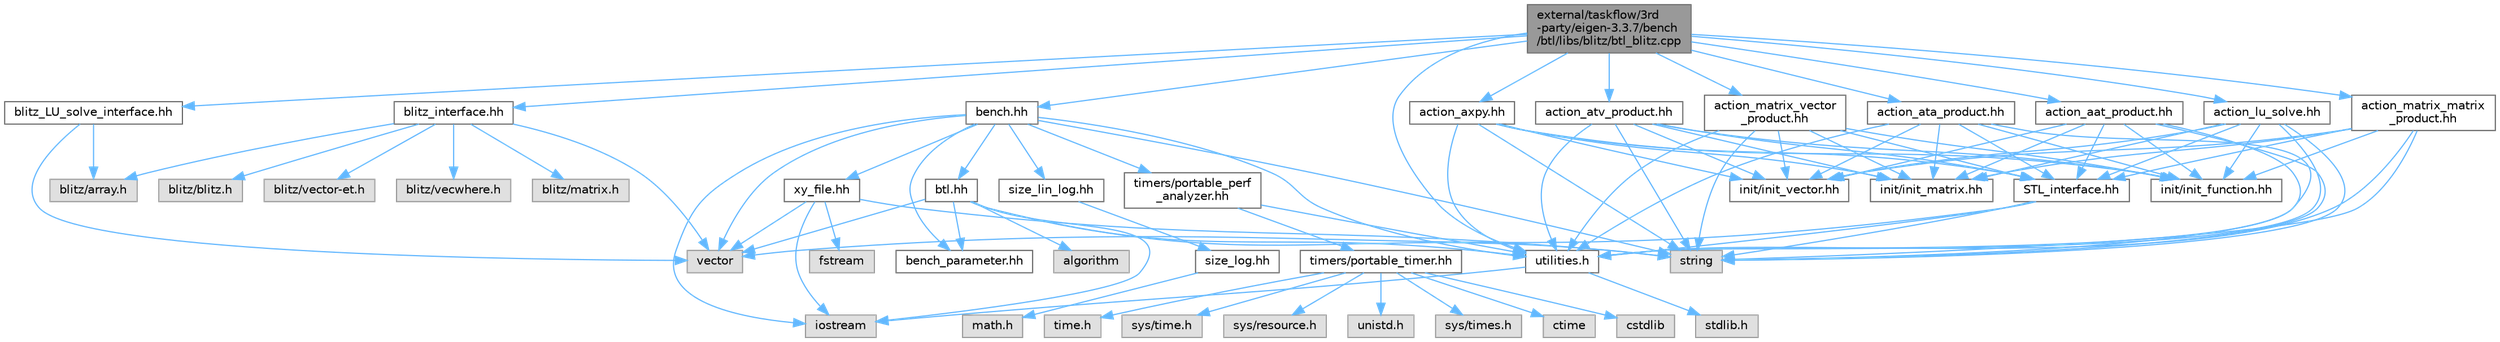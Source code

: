 digraph "external/taskflow/3rd-party/eigen-3.3.7/bench/btl/libs/blitz/btl_blitz.cpp"
{
 // LATEX_PDF_SIZE
  bgcolor="transparent";
  edge [fontname=Helvetica,fontsize=10,labelfontname=Helvetica,labelfontsize=10];
  node [fontname=Helvetica,fontsize=10,shape=box,height=0.2,width=0.4];
  Node1 [id="Node000001",label="external/taskflow/3rd\l-party/eigen-3.3.7/bench\l/btl/libs/blitz/btl_blitz.cpp",height=0.2,width=0.4,color="gray40", fillcolor="grey60", style="filled", fontcolor="black",tooltip=" "];
  Node1 -> Node2 [id="edge97_Node000001_Node000002",color="steelblue1",style="solid",tooltip=" "];
  Node2 [id="Node000002",label="utilities.h",height=0.2,width=0.4,color="grey40", fillcolor="white", style="filled",URL="$utilities_8h.html",tooltip=" "];
  Node2 -> Node3 [id="edge98_Node000002_Node000003",color="steelblue1",style="solid",tooltip=" "];
  Node3 [id="Node000003",label="stdlib.h",height=0.2,width=0.4,color="grey60", fillcolor="#E0E0E0", style="filled",tooltip=" "];
  Node2 -> Node4 [id="edge99_Node000002_Node000004",color="steelblue1",style="solid",tooltip=" "];
  Node4 [id="Node000004",label="iostream",height=0.2,width=0.4,color="grey60", fillcolor="#E0E0E0", style="filled",tooltip=" "];
  Node1 -> Node5 [id="edge100_Node000001_Node000005",color="steelblue1",style="solid",tooltip=" "];
  Node5 [id="Node000005",label="blitz_interface.hh",height=0.2,width=0.4,color="grey40", fillcolor="white", style="filled",URL="$blitz__interface_8hh.html",tooltip=" "];
  Node5 -> Node6 [id="edge101_Node000005_Node000006",color="steelblue1",style="solid",tooltip=" "];
  Node6 [id="Node000006",label="blitz/blitz.h",height=0.2,width=0.4,color="grey60", fillcolor="#E0E0E0", style="filled",tooltip=" "];
  Node5 -> Node7 [id="edge102_Node000005_Node000007",color="steelblue1",style="solid",tooltip=" "];
  Node7 [id="Node000007",label="blitz/array.h",height=0.2,width=0.4,color="grey60", fillcolor="#E0E0E0", style="filled",tooltip=" "];
  Node5 -> Node8 [id="edge103_Node000005_Node000008",color="steelblue1",style="solid",tooltip=" "];
  Node8 [id="Node000008",label="blitz/vector-et.h",height=0.2,width=0.4,color="grey60", fillcolor="#E0E0E0", style="filled",tooltip=" "];
  Node5 -> Node9 [id="edge104_Node000005_Node000009",color="steelblue1",style="solid",tooltip=" "];
  Node9 [id="Node000009",label="blitz/vecwhere.h",height=0.2,width=0.4,color="grey60", fillcolor="#E0E0E0", style="filled",tooltip=" "];
  Node5 -> Node10 [id="edge105_Node000005_Node000010",color="steelblue1",style="solid",tooltip=" "];
  Node10 [id="Node000010",label="blitz/matrix.h",height=0.2,width=0.4,color="grey60", fillcolor="#E0E0E0", style="filled",tooltip=" "];
  Node5 -> Node11 [id="edge106_Node000005_Node000011",color="steelblue1",style="solid",tooltip=" "];
  Node11 [id="Node000011",label="vector",height=0.2,width=0.4,color="grey60", fillcolor="#E0E0E0", style="filled",tooltip=" "];
  Node1 -> Node12 [id="edge107_Node000001_Node000012",color="steelblue1",style="solid",tooltip=" "];
  Node12 [id="Node000012",label="blitz_LU_solve_interface.hh",height=0.2,width=0.4,color="grey40", fillcolor="white", style="filled",URL="$blitz___l_u__solve__interface_8hh.html",tooltip=" "];
  Node12 -> Node7 [id="edge108_Node000012_Node000007",color="steelblue1",style="solid",tooltip=" "];
  Node12 -> Node11 [id="edge109_Node000012_Node000011",color="steelblue1",style="solid",tooltip=" "];
  Node1 -> Node13 [id="edge110_Node000001_Node000013",color="steelblue1",style="solid",tooltip=" "];
  Node13 [id="Node000013",label="bench.hh",height=0.2,width=0.4,color="grey40", fillcolor="white", style="filled",URL="$bench_8hh.html",tooltip=" "];
  Node13 -> Node14 [id="edge111_Node000013_Node000014",color="steelblue1",style="solid",tooltip=" "];
  Node14 [id="Node000014",label="btl.hh",height=0.2,width=0.4,color="grey40", fillcolor="white", style="filled",URL="$btl_8hh.html",tooltip=" "];
  Node14 -> Node15 [id="edge112_Node000014_Node000015",color="steelblue1",style="solid",tooltip=" "];
  Node15 [id="Node000015",label="bench_parameter.hh",height=0.2,width=0.4,color="grey40", fillcolor="white", style="filled",URL="$bench__parameter_8hh.html",tooltip=" "];
  Node14 -> Node4 [id="edge113_Node000014_Node000004",color="steelblue1",style="solid",tooltip=" "];
  Node14 -> Node16 [id="edge114_Node000014_Node000016",color="steelblue1",style="solid",tooltip=" "];
  Node16 [id="Node000016",label="algorithm",height=0.2,width=0.4,color="grey60", fillcolor="#E0E0E0", style="filled",tooltip=" "];
  Node14 -> Node11 [id="edge115_Node000014_Node000011",color="steelblue1",style="solid",tooltip=" "];
  Node14 -> Node17 [id="edge116_Node000014_Node000017",color="steelblue1",style="solid",tooltip=" "];
  Node17 [id="Node000017",label="string",height=0.2,width=0.4,color="grey60", fillcolor="#E0E0E0", style="filled",tooltip=" "];
  Node14 -> Node2 [id="edge117_Node000014_Node000002",color="steelblue1",style="solid",tooltip=" "];
  Node13 -> Node15 [id="edge118_Node000013_Node000015",color="steelblue1",style="solid",tooltip=" "];
  Node13 -> Node4 [id="edge119_Node000013_Node000004",color="steelblue1",style="solid",tooltip=" "];
  Node13 -> Node2 [id="edge120_Node000013_Node000002",color="steelblue1",style="solid",tooltip=" "];
  Node13 -> Node18 [id="edge121_Node000013_Node000018",color="steelblue1",style="solid",tooltip=" "];
  Node18 [id="Node000018",label="size_lin_log.hh",height=0.2,width=0.4,color="grey40", fillcolor="white", style="filled",URL="$size__lin__log_8hh.html",tooltip=" "];
  Node18 -> Node19 [id="edge122_Node000018_Node000019",color="steelblue1",style="solid",tooltip=" "];
  Node19 [id="Node000019",label="size_log.hh",height=0.2,width=0.4,color="grey40", fillcolor="white", style="filled",URL="$size__log_8hh.html",tooltip=" "];
  Node19 -> Node20 [id="edge123_Node000019_Node000020",color="steelblue1",style="solid",tooltip=" "];
  Node20 [id="Node000020",label="math.h",height=0.2,width=0.4,color="grey60", fillcolor="#E0E0E0", style="filled",tooltip=" "];
  Node13 -> Node21 [id="edge124_Node000013_Node000021",color="steelblue1",style="solid",tooltip=" "];
  Node21 [id="Node000021",label="xy_file.hh",height=0.2,width=0.4,color="grey40", fillcolor="white", style="filled",URL="$xy__file_8hh.html",tooltip=" "];
  Node21 -> Node22 [id="edge125_Node000021_Node000022",color="steelblue1",style="solid",tooltip=" "];
  Node22 [id="Node000022",label="fstream",height=0.2,width=0.4,color="grey60", fillcolor="#E0E0E0", style="filled",tooltip=" "];
  Node21 -> Node4 [id="edge126_Node000021_Node000004",color="steelblue1",style="solid",tooltip=" "];
  Node21 -> Node17 [id="edge127_Node000021_Node000017",color="steelblue1",style="solid",tooltip=" "];
  Node21 -> Node11 [id="edge128_Node000021_Node000011",color="steelblue1",style="solid",tooltip=" "];
  Node13 -> Node11 [id="edge129_Node000013_Node000011",color="steelblue1",style="solid",tooltip=" "];
  Node13 -> Node17 [id="edge130_Node000013_Node000017",color="steelblue1",style="solid",tooltip=" "];
  Node13 -> Node23 [id="edge131_Node000013_Node000023",color="steelblue1",style="solid",tooltip=" "];
  Node23 [id="Node000023",label="timers/portable_perf\l_analyzer.hh",height=0.2,width=0.4,color="grey40", fillcolor="white", style="filled",URL="$portable__perf__analyzer_8hh.html",tooltip=" "];
  Node23 -> Node2 [id="edge132_Node000023_Node000002",color="steelblue1",style="solid",tooltip=" "];
  Node23 -> Node24 [id="edge133_Node000023_Node000024",color="steelblue1",style="solid",tooltip=" "];
  Node24 [id="Node000024",label="timers/portable_timer.hh",height=0.2,width=0.4,color="grey40", fillcolor="white", style="filled",URL="$portable__timer_8hh.html",tooltip=" "];
  Node24 -> Node25 [id="edge134_Node000024_Node000025",color="steelblue1",style="solid",tooltip=" "];
  Node25 [id="Node000025",label="ctime",height=0.2,width=0.4,color="grey60", fillcolor="#E0E0E0", style="filled",tooltip=" "];
  Node24 -> Node26 [id="edge135_Node000024_Node000026",color="steelblue1",style="solid",tooltip=" "];
  Node26 [id="Node000026",label="cstdlib",height=0.2,width=0.4,color="grey60", fillcolor="#E0E0E0", style="filled",tooltip=" "];
  Node24 -> Node27 [id="edge136_Node000024_Node000027",color="steelblue1",style="solid",tooltip=" "];
  Node27 [id="Node000027",label="time.h",height=0.2,width=0.4,color="grey60", fillcolor="#E0E0E0", style="filled",tooltip=" "];
  Node24 -> Node28 [id="edge137_Node000024_Node000028",color="steelblue1",style="solid",tooltip=" "];
  Node28 [id="Node000028",label="sys/time.h",height=0.2,width=0.4,color="grey60", fillcolor="#E0E0E0", style="filled",tooltip=" "];
  Node24 -> Node29 [id="edge138_Node000024_Node000029",color="steelblue1",style="solid",tooltip=" "];
  Node29 [id="Node000029",label="sys/resource.h",height=0.2,width=0.4,color="grey60", fillcolor="#E0E0E0", style="filled",tooltip=" "];
  Node24 -> Node30 [id="edge139_Node000024_Node000030",color="steelblue1",style="solid",tooltip=" "];
  Node30 [id="Node000030",label="unistd.h",height=0.2,width=0.4,color="grey60", fillcolor="#E0E0E0", style="filled",tooltip=" "];
  Node24 -> Node31 [id="edge140_Node000024_Node000031",color="steelblue1",style="solid",tooltip=" "];
  Node31 [id="Node000031",label="sys/times.h",height=0.2,width=0.4,color="grey60", fillcolor="#E0E0E0", style="filled",tooltip=" "];
  Node1 -> Node32 [id="edge141_Node000001_Node000032",color="steelblue1",style="solid",tooltip=" "];
  Node32 [id="Node000032",label="action_matrix_vector\l_product.hh",height=0.2,width=0.4,color="grey40", fillcolor="white", style="filled",URL="$action__matrix__vector__product_8hh.html",tooltip=" "];
  Node32 -> Node2 [id="edge142_Node000032_Node000002",color="steelblue1",style="solid",tooltip=" "];
  Node32 -> Node33 [id="edge143_Node000032_Node000033",color="steelblue1",style="solid",tooltip=" "];
  Node33 [id="Node000033",label="STL_interface.hh",height=0.2,width=0.4,color="grey40", fillcolor="white", style="filled",URL="$_s_t_l__interface_8hh.html",tooltip=" "];
  Node33 -> Node17 [id="edge144_Node000033_Node000017",color="steelblue1",style="solid",tooltip=" "];
  Node33 -> Node11 [id="edge145_Node000033_Node000011",color="steelblue1",style="solid",tooltip=" "];
  Node33 -> Node2 [id="edge146_Node000033_Node000002",color="steelblue1",style="solid",tooltip=" "];
  Node32 -> Node17 [id="edge147_Node000032_Node000017",color="steelblue1",style="solid",tooltip=" "];
  Node32 -> Node34 [id="edge148_Node000032_Node000034",color="steelblue1",style="solid",tooltip=" "];
  Node34 [id="Node000034",label="init/init_function.hh",height=0.2,width=0.4,color="grey40", fillcolor="white", style="filled",URL="$init__function_8hh.html",tooltip=" "];
  Node32 -> Node35 [id="edge149_Node000032_Node000035",color="steelblue1",style="solid",tooltip=" "];
  Node35 [id="Node000035",label="init/init_vector.hh",height=0.2,width=0.4,color="grey40", fillcolor="white", style="filled",URL="$init__vector_8hh.html",tooltip=" "];
  Node32 -> Node36 [id="edge150_Node000032_Node000036",color="steelblue1",style="solid",tooltip=" "];
  Node36 [id="Node000036",label="init/init_matrix.hh",height=0.2,width=0.4,color="grey40", fillcolor="white", style="filled",URL="$init__matrix_8hh.html",tooltip=" "];
  Node1 -> Node37 [id="edge151_Node000001_Node000037",color="steelblue1",style="solid",tooltip=" "];
  Node37 [id="Node000037",label="action_matrix_matrix\l_product.hh",height=0.2,width=0.4,color="grey40", fillcolor="white", style="filled",URL="$action__matrix__matrix__product_8hh.html",tooltip=" "];
  Node37 -> Node2 [id="edge152_Node000037_Node000002",color="steelblue1",style="solid",tooltip=" "];
  Node37 -> Node33 [id="edge153_Node000037_Node000033",color="steelblue1",style="solid",tooltip=" "];
  Node37 -> Node17 [id="edge154_Node000037_Node000017",color="steelblue1",style="solid",tooltip=" "];
  Node37 -> Node34 [id="edge155_Node000037_Node000034",color="steelblue1",style="solid",tooltip=" "];
  Node37 -> Node35 [id="edge156_Node000037_Node000035",color="steelblue1",style="solid",tooltip=" "];
  Node37 -> Node36 [id="edge157_Node000037_Node000036",color="steelblue1",style="solid",tooltip=" "];
  Node1 -> Node38 [id="edge158_Node000001_Node000038",color="steelblue1",style="solid",tooltip=" "];
  Node38 [id="Node000038",label="action_axpy.hh",height=0.2,width=0.4,color="grey40", fillcolor="white", style="filled",URL="$action__axpy_8hh.html",tooltip=" "];
  Node38 -> Node2 [id="edge159_Node000038_Node000002",color="steelblue1",style="solid",tooltip=" "];
  Node38 -> Node33 [id="edge160_Node000038_Node000033",color="steelblue1",style="solid",tooltip=" "];
  Node38 -> Node17 [id="edge161_Node000038_Node000017",color="steelblue1",style="solid",tooltip=" "];
  Node38 -> Node34 [id="edge162_Node000038_Node000034",color="steelblue1",style="solid",tooltip=" "];
  Node38 -> Node35 [id="edge163_Node000038_Node000035",color="steelblue1",style="solid",tooltip=" "];
  Node38 -> Node36 [id="edge164_Node000038_Node000036",color="steelblue1",style="solid",tooltip=" "];
  Node1 -> Node39 [id="edge165_Node000001_Node000039",color="steelblue1",style="solid",tooltip=" "];
  Node39 [id="Node000039",label="action_lu_solve.hh",height=0.2,width=0.4,color="grey40", fillcolor="white", style="filled",URL="$action__lu__solve_8hh.html",tooltip=" "];
  Node39 -> Node2 [id="edge166_Node000039_Node000002",color="steelblue1",style="solid",tooltip=" "];
  Node39 -> Node33 [id="edge167_Node000039_Node000033",color="steelblue1",style="solid",tooltip=" "];
  Node39 -> Node17 [id="edge168_Node000039_Node000017",color="steelblue1",style="solid",tooltip=" "];
  Node39 -> Node34 [id="edge169_Node000039_Node000034",color="steelblue1",style="solid",tooltip=" "];
  Node39 -> Node35 [id="edge170_Node000039_Node000035",color="steelblue1",style="solid",tooltip=" "];
  Node39 -> Node36 [id="edge171_Node000039_Node000036",color="steelblue1",style="solid",tooltip=" "];
  Node1 -> Node40 [id="edge172_Node000001_Node000040",color="steelblue1",style="solid",tooltip=" "];
  Node40 [id="Node000040",label="action_ata_product.hh",height=0.2,width=0.4,color="grey40", fillcolor="white", style="filled",URL="$action__ata__product_8hh.html",tooltip=" "];
  Node40 -> Node2 [id="edge173_Node000040_Node000002",color="steelblue1",style="solid",tooltip=" "];
  Node40 -> Node33 [id="edge174_Node000040_Node000033",color="steelblue1",style="solid",tooltip=" "];
  Node40 -> Node17 [id="edge175_Node000040_Node000017",color="steelblue1",style="solid",tooltip=" "];
  Node40 -> Node34 [id="edge176_Node000040_Node000034",color="steelblue1",style="solid",tooltip=" "];
  Node40 -> Node35 [id="edge177_Node000040_Node000035",color="steelblue1",style="solid",tooltip=" "];
  Node40 -> Node36 [id="edge178_Node000040_Node000036",color="steelblue1",style="solid",tooltip=" "];
  Node1 -> Node41 [id="edge179_Node000001_Node000041",color="steelblue1",style="solid",tooltip=" "];
  Node41 [id="Node000041",label="action_aat_product.hh",height=0.2,width=0.4,color="grey40", fillcolor="white", style="filled",URL="$action__aat__product_8hh.html",tooltip=" "];
  Node41 -> Node2 [id="edge180_Node000041_Node000002",color="steelblue1",style="solid",tooltip=" "];
  Node41 -> Node33 [id="edge181_Node000041_Node000033",color="steelblue1",style="solid",tooltip=" "];
  Node41 -> Node17 [id="edge182_Node000041_Node000017",color="steelblue1",style="solid",tooltip=" "];
  Node41 -> Node34 [id="edge183_Node000041_Node000034",color="steelblue1",style="solid",tooltip=" "];
  Node41 -> Node35 [id="edge184_Node000041_Node000035",color="steelblue1",style="solid",tooltip=" "];
  Node41 -> Node36 [id="edge185_Node000041_Node000036",color="steelblue1",style="solid",tooltip=" "];
  Node1 -> Node42 [id="edge186_Node000001_Node000042",color="steelblue1",style="solid",tooltip=" "];
  Node42 [id="Node000042",label="action_atv_product.hh",height=0.2,width=0.4,color="grey40", fillcolor="white", style="filled",URL="$action__atv__product_8hh.html",tooltip=" "];
  Node42 -> Node2 [id="edge187_Node000042_Node000002",color="steelblue1",style="solid",tooltip=" "];
  Node42 -> Node33 [id="edge188_Node000042_Node000033",color="steelblue1",style="solid",tooltip=" "];
  Node42 -> Node17 [id="edge189_Node000042_Node000017",color="steelblue1",style="solid",tooltip=" "];
  Node42 -> Node34 [id="edge190_Node000042_Node000034",color="steelblue1",style="solid",tooltip=" "];
  Node42 -> Node35 [id="edge191_Node000042_Node000035",color="steelblue1",style="solid",tooltip=" "];
  Node42 -> Node36 [id="edge192_Node000042_Node000036",color="steelblue1",style="solid",tooltip=" "];
}
